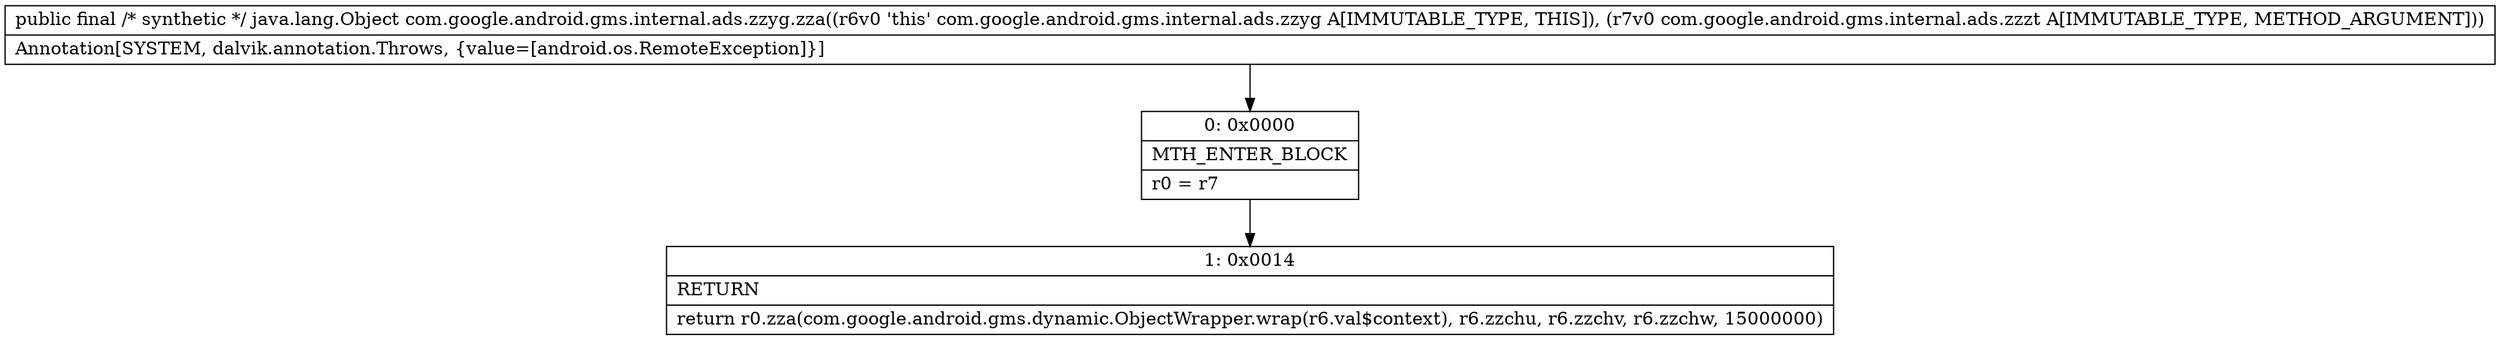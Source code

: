 digraph "CFG forcom.google.android.gms.internal.ads.zzyg.zza(Lcom\/google\/android\/gms\/internal\/ads\/zzzt;)Ljava\/lang\/Object;" {
Node_0 [shape=record,label="{0\:\ 0x0000|MTH_ENTER_BLOCK\l|r0 = r7\l}"];
Node_1 [shape=record,label="{1\:\ 0x0014|RETURN\l|return r0.zza(com.google.android.gms.dynamic.ObjectWrapper.wrap(r6.val$context), r6.zzchu, r6.zzchv, r6.zzchw, 15000000)\l}"];
MethodNode[shape=record,label="{public final \/* synthetic *\/ java.lang.Object com.google.android.gms.internal.ads.zzyg.zza((r6v0 'this' com.google.android.gms.internal.ads.zzyg A[IMMUTABLE_TYPE, THIS]), (r7v0 com.google.android.gms.internal.ads.zzzt A[IMMUTABLE_TYPE, METHOD_ARGUMENT]))  | Annotation[SYSTEM, dalvik.annotation.Throws, \{value=[android.os.RemoteException]\}]\l}"];
MethodNode -> Node_0;
Node_0 -> Node_1;
}

